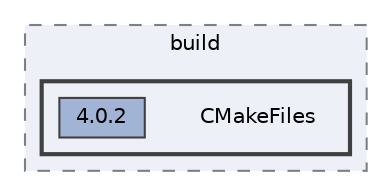 digraph "C:/Users/Marek/Desktop/sem8/pos/POS_edge/build/CMakeFiles"
{
 // LATEX_PDF_SIZE
  bgcolor="transparent";
  edge [fontname=Helvetica,fontsize=10,labelfontname=Helvetica,labelfontsize=10];
  node [fontname=Helvetica,fontsize=10,shape=box,height=0.2,width=0.4];
  compound=true
  subgraph clusterdir_11d5cfae3e6788f1b9fc04ccab05de65 {
    graph [ bgcolor="#edf0f7", pencolor="grey50", label="build", fontname=Helvetica,fontsize=10 style="filled,dashed", URL="dir_11d5cfae3e6788f1b9fc04ccab05de65.html",tooltip=""]
  subgraph clusterdir_47dd66def4faa95566f39964c62b5d56 {
    graph [ bgcolor="#edf0f7", pencolor="grey25", label="", fontname=Helvetica,fontsize=10 style="filled,bold", URL="dir_47dd66def4faa95566f39964c62b5d56.html",tooltip=""]
    dir_47dd66def4faa95566f39964c62b5d56 [shape=plaintext, label="CMakeFiles"];
  dir_1cdad4dfcded6d460e737667541cd6a1 [label="4.0.2", fillcolor="#a2b4d6", color="grey25", style="filled", URL="dir_1cdad4dfcded6d460e737667541cd6a1.html",tooltip=""];
  }
  }
}
